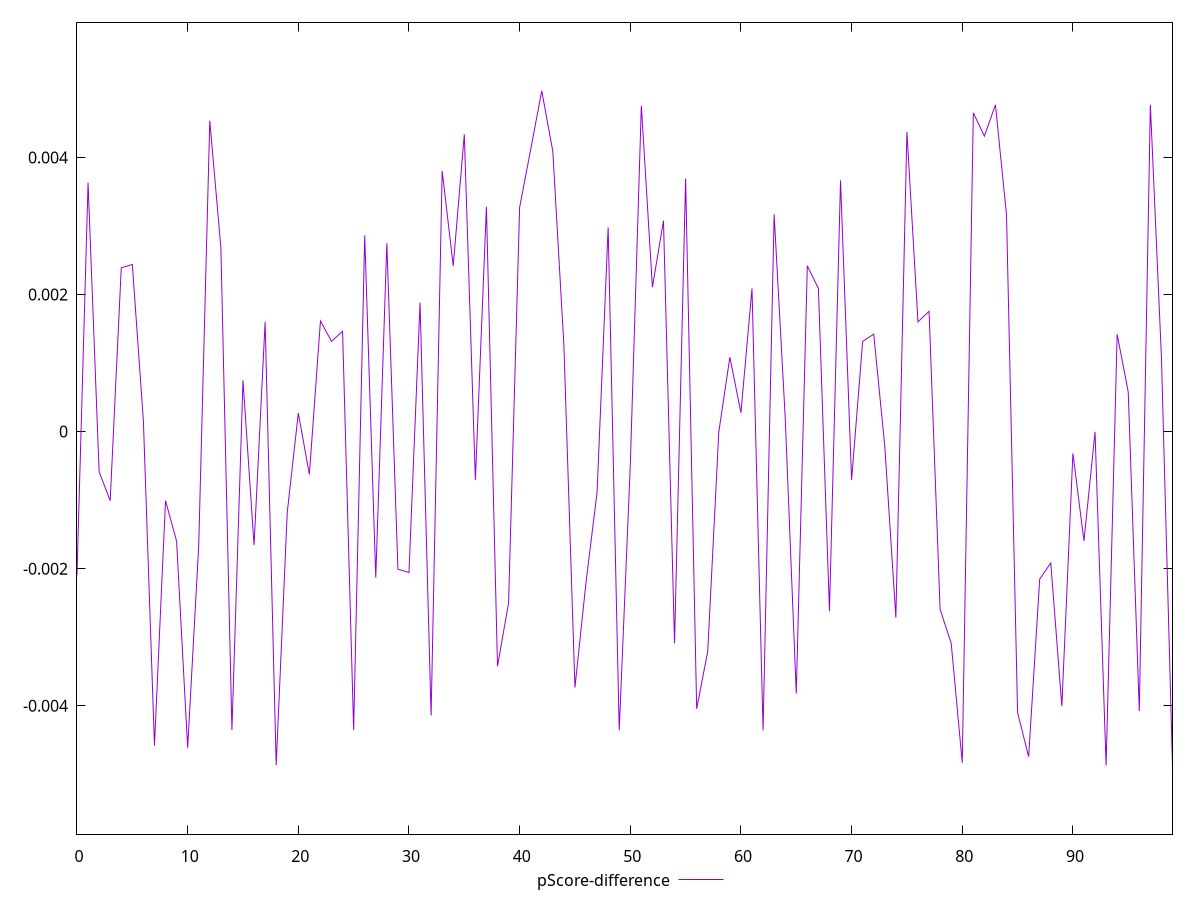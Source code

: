 reset

$pScoreDifference <<EOF
0 -0.002087934223320931
1 0.003630260965542753
2 -0.0005880178231045252
3 -0.0010083601138428655
4 0.00238900119069152
5 0.002438366012563753
6 0.00015448614613300382
7 -0.004581425791287952
8 -0.0010083601138443088
9 -0.0015991568719105898
10 -0.004614098745329254
11 -0.0016632505969186306
12 0.004534889289823707
13 0.002688880070927935
14 -0.004354801238164341
15 0.0007477926418014702
16 -0.0016589335816832307
17 0.0016004267422558005
18 -0.004867302539681262
19 -0.0011819007652099645
20 0.00026949006241450135
21 -0.0006243663310789849
22 0.0016142498111269
23 0.0013156569308810928
24 0.0014647265250481434
25 -0.004354801238163231
26 0.0028626975320416026
27 -0.0021302793324691205
28 0.002748471970240196
29 -0.002009104432244113
30 -0.0020554232310727727
31 0.0018813630227760836
32 -0.004143307987458211
33 0.003802474980855952
34 0.002419029070613088
35 0.004335121296051847
36 -0.0007054937548924833
37 0.0032805557015890274
38 -0.0034236953564542594
39 -0.0025030535944416954
40 0.0032693970081582036
41 0.004115649534549015
42 0.004971675894975824
43 0.004087540556589664
44 0.0012604723782768668
45 -0.003733810451370445
46 -0.0021994098408952834
47 -0.0008834819623246837
48 0.0029789163732684143
49 -0.004358887757601626
50 -0.0004958912154713335
51 0.00475263434392359
52 0.0021068283815396383
53 0.003076310315302422
54 -0.0030889255954779093
55 0.0036911761541865706
56 -0.004045541527840202
57 -0.00320834837054651
58 -0.000005101268466090048
59 0.001085238235621011
60 0.0002746902270824858
61 0.0020879829019939677
62 -0.004358887757601626
63 0.0031692315882876354
64 0.0002073315810724452
65 -0.003823323400315215
66 0.002419029070613088
67 0.0020879829019934126
68 -0.002619846704967066
69 0.0036659158568375094
70 -0.0007054937548935936
71 0.0013156569308810928
72 0.0014210860995789165
73 -0.00021473633671886816
74 -0.0027141933725494116
75 0.00437159385204644
76 0.0016004267422562446
77 0.0017553347899118554
78 -0.002593449542428239
79 -0.0030889255954782424
80 -0.004832458771380166
81 0.004650345595610839
82 0.004310308182054745
83 0.004768347956939367
84 0.0031602161192908484
85 -0.004099242914980428
86 -0.004744273855193826
87 -0.002152484823429668
88 -0.0019176037944805824
89 -0.004007594612046472
90 -0.0003192645966864083
91 -0.0015969813089241613
92 -0.0000040141478343524994
93 -0.0048739537322506354
94 0.0014190244415479558
95 0.0005783549294272605
96 -0.004077073522991914
97 0.004768347956938701
98 0.0010852382356216772
99 -0.00487395373225008
EOF

set key outside below
set xrange [0:99]
set yrange [-0.0058739537322506355:0.005971675894975824]
set trange [-0.0058739537322506355:0.005971675894975824]
set terminal svg size 640, 500 enhanced background rgb 'white'
set output "report_00019_2021-02-10T18-14-37.922Z//total-blocking-time/samples/pages+cached/pScore-difference/values.svg"

plot $pScoreDifference title "pScore-difference" with line

reset
